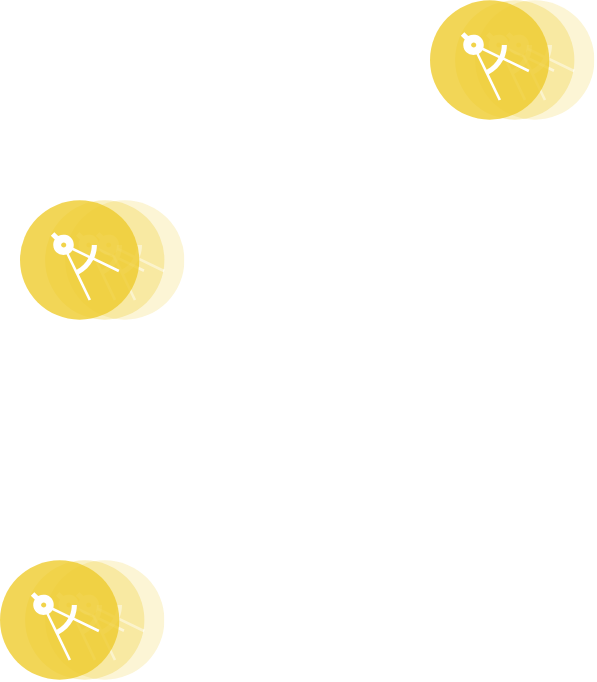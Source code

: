 <mxfile version="21.1.4" type="github">
  <diagram id="NWYPoZSCLohJYLar2-je" name="Page-1">
    <mxGraphModel dx="1050" dy="1658" grid="1" gridSize="10" guides="1" tooltips="1" connect="1" arrows="1" fold="1" page="1" pageScale="1" pageWidth="850" pageHeight="1100" math="0" shadow="0">
      <root>
        <mxCell id="0" />
        <mxCell id="1" parent="0" />
        <mxCell id="jssm3XXAmelOQDsjhv08-3" value="" style="image;aspect=fixed;perimeter=ellipsePerimeter;html=1;align=center;shadow=0;dashed=0;fontColor=#4277BB;labelBackgroundColor=default;fontSize=12;spacingTop=3;image=img/lib/ibm/applications/microservice.svg;" vertex="1" parent="1">
          <mxGeometry x="220" y="-400" width="82.2" height="60" as="geometry" />
        </mxCell>
        <mxCell id="jssm3XXAmelOQDsjhv08-4" value="" style="image;aspect=fixed;perimeter=ellipsePerimeter;html=1;align=center;shadow=0;dashed=0;fontColor=#4277BB;labelBackgroundColor=default;fontSize=12;spacingTop=3;image=img/lib/ibm/applications/microservice.svg;" vertex="1" parent="1">
          <mxGeometry x="210" y="-220" width="82.2" height="60" as="geometry" />
        </mxCell>
        <mxCell id="jssm3XXAmelOQDsjhv08-5" value="" style="image;aspect=fixed;perimeter=ellipsePerimeter;html=1;align=center;shadow=0;dashed=0;fontColor=#4277BB;labelBackgroundColor=default;fontSize=12;spacingTop=3;image=img/lib/ibm/applications/microservice.svg;" vertex="1" parent="1">
          <mxGeometry x="425" y="-500" width="82.2" height="60" as="geometry" />
        </mxCell>
      </root>
    </mxGraphModel>
  </diagram>
</mxfile>
